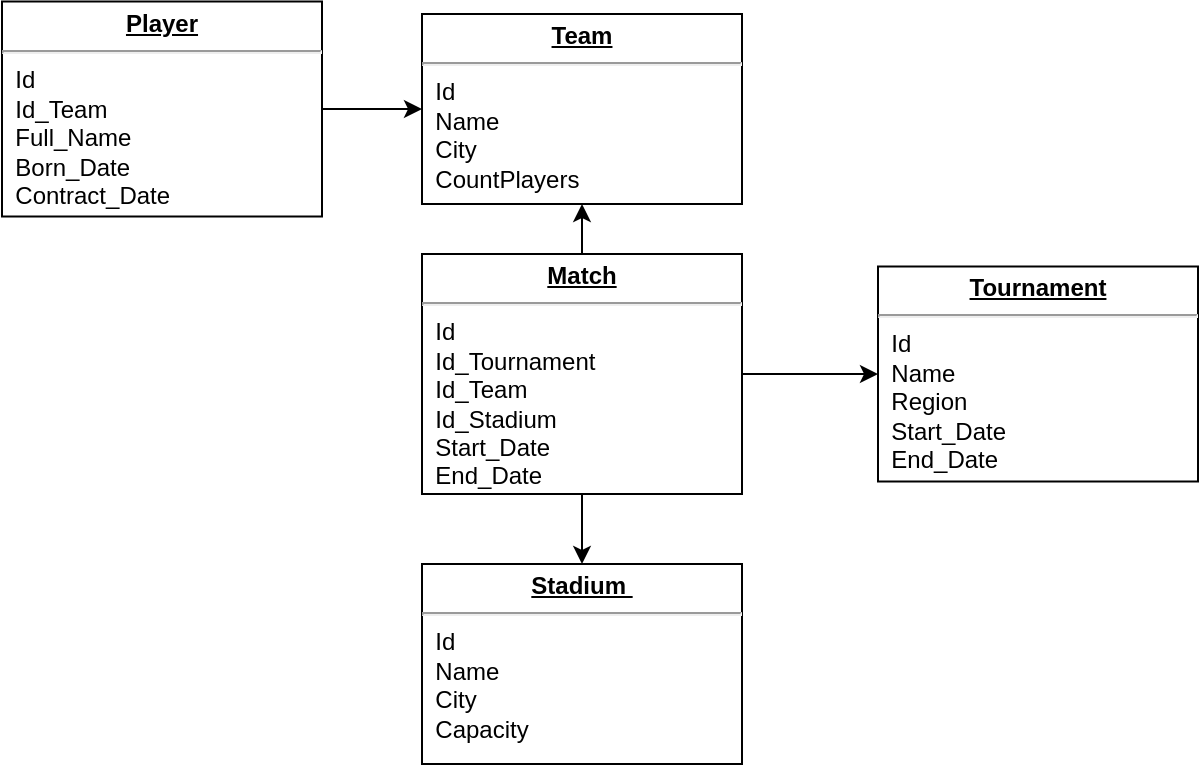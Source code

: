 <mxfile version="12.4.3" type="device" pages="1"><diagram id="sByOiF4Q5hWZr4YOom4a" name="Page-1"><mxGraphModel dx="981" dy="548" grid="1" gridSize="10" guides="1" tooltips="1" connect="1" arrows="1" fold="1" page="1" pageScale="1" pageWidth="827" pageHeight="1169" math="0" shadow="0"><root><mxCell id="0"/><mxCell id="1" parent="0"/><mxCell id="NoGShMie5gtQ4PIdtcMK-18" value="&lt;p style=&quot;margin: 0px ; margin-top: 4px ; text-align: center ; text-decoration: underline&quot;&gt;&lt;b&gt;Tournament&lt;/b&gt;&lt;br&gt;&lt;/p&gt;&lt;hr&gt;&amp;nbsp; Id&lt;br&gt;&amp;nbsp; Name&lt;br&gt;&amp;nbsp; Region&lt;br&gt;&amp;nbsp; Start_Date&lt;br&gt;&amp;nbsp; End_Date" style="verticalAlign=top;align=left;overflow=fill;fontSize=12;fontFamily=Helvetica;html=1;" vertex="1" parent="1"><mxGeometry x="538" y="341.25" width="160" height="107.5" as="geometry"/></mxCell><mxCell id="NoGShMie5gtQ4PIdtcMK-50" style="edgeStyle=orthogonalEdgeStyle;rounded=0;orthogonalLoop=1;jettySize=auto;html=1;exitX=0.5;exitY=0;exitDx=0;exitDy=0;entryX=0.5;entryY=1;entryDx=0;entryDy=0;" edge="1" parent="1" source="NoGShMie5gtQ4PIdtcMK-31" target="NoGShMie5gtQ4PIdtcMK-32"><mxGeometry relative="1" as="geometry"/></mxCell><mxCell id="NoGShMie5gtQ4PIdtcMK-51" style="edgeStyle=orthogonalEdgeStyle;rounded=0;orthogonalLoop=1;jettySize=auto;html=1;exitX=1;exitY=0.5;exitDx=0;exitDy=0;entryX=0;entryY=0.5;entryDx=0;entryDy=0;" edge="1" parent="1" source="NoGShMie5gtQ4PIdtcMK-31" target="NoGShMie5gtQ4PIdtcMK-18"><mxGeometry relative="1" as="geometry"/></mxCell><mxCell id="NoGShMie5gtQ4PIdtcMK-52" style="edgeStyle=orthogonalEdgeStyle;rounded=0;orthogonalLoop=1;jettySize=auto;html=1;exitX=0.5;exitY=1;exitDx=0;exitDy=0;" edge="1" parent="1" source="NoGShMie5gtQ4PIdtcMK-31" target="NoGShMie5gtQ4PIdtcMK-38"><mxGeometry relative="1" as="geometry"/></mxCell><mxCell id="NoGShMie5gtQ4PIdtcMK-31" value="&lt;p style=&quot;margin: 0px ; margin-top: 4px ; text-align: center ; text-decoration: underline&quot;&gt;&lt;b&gt;Match&lt;/b&gt;&lt;br&gt;&lt;/p&gt;&lt;hr&gt;&amp;nbsp; Id&lt;br&gt;&amp;nbsp; Id_Tournament&lt;br&gt;&amp;nbsp; Id_Team&lt;br&gt;&amp;nbsp; Id_Stadium&lt;br&gt;&amp;nbsp; Start_Date&lt;br&gt;&amp;nbsp; End_Date" style="verticalAlign=top;align=left;overflow=fill;fontSize=12;fontFamily=Helvetica;html=1;" vertex="1" parent="1"><mxGeometry x="310" y="335" width="160" height="120" as="geometry"/></mxCell><mxCell id="NoGShMie5gtQ4PIdtcMK-32" value="&lt;p style=&quot;margin: 0px ; margin-top: 4px ; text-align: center ; text-decoration: underline&quot;&gt;&lt;b&gt;Team&lt;/b&gt;&lt;br&gt;&lt;/p&gt;&lt;hr&gt;&amp;nbsp; Id&lt;br&gt;&amp;nbsp;&amp;nbsp;Name&lt;br&gt;&amp;nbsp; City&lt;br&gt;&amp;nbsp; CountPlayers" style="verticalAlign=top;align=left;overflow=fill;fontSize=12;fontFamily=Helvetica;html=1;" vertex="1" parent="1"><mxGeometry x="310" y="215" width="160" height="95" as="geometry"/></mxCell><mxCell id="NoGShMie5gtQ4PIdtcMK-38" value="&lt;p style=&quot;margin: 4px 0px 0px ; text-align: center&quot;&gt;&lt;b&gt;&lt;u&gt;Stadium&amp;nbsp;&lt;/u&gt;&lt;/b&gt;&lt;br&gt;&lt;/p&gt;&lt;hr&gt;&amp;nbsp; Id&lt;br&gt;&amp;nbsp; Name&lt;br&gt;&amp;nbsp; City&lt;br&gt;&amp;nbsp;&amp;nbsp;Capacity&amp;nbsp;" style="verticalAlign=top;align=left;overflow=fill;fontSize=12;fontFamily=Helvetica;html=1;" vertex="1" parent="1"><mxGeometry x="310" y="490" width="160" height="100" as="geometry"/></mxCell><mxCell id="NoGShMie5gtQ4PIdtcMK-48" style="edgeStyle=orthogonalEdgeStyle;rounded=0;orthogonalLoop=1;jettySize=auto;html=1;exitX=1;exitY=0.5;exitDx=0;exitDy=0;entryX=0;entryY=0.5;entryDx=0;entryDy=0;" edge="1" parent="1" source="NoGShMie5gtQ4PIdtcMK-42" target="NoGShMie5gtQ4PIdtcMK-32"><mxGeometry relative="1" as="geometry"/></mxCell><mxCell id="NoGShMie5gtQ4PIdtcMK-42" value="&lt;p style=&quot;margin: 4px 0px 0px ; text-align: center&quot;&gt;&lt;b&gt;&lt;u&gt;Player&lt;/u&gt;&lt;/b&gt;&lt;/p&gt;&lt;hr&gt;&amp;nbsp; Id&lt;br&gt;&amp;nbsp; Id_Team&lt;br&gt;&amp;nbsp; Full_Name&lt;br&gt;&amp;nbsp; Born_Date&lt;br&gt;&amp;nbsp; Contract_Date" style="verticalAlign=top;align=left;overflow=fill;fontSize=12;fontFamily=Helvetica;html=1;" vertex="1" parent="1"><mxGeometry x="100" y="208.75" width="160" height="107.5" as="geometry"/></mxCell></root></mxGraphModel></diagram></mxfile>
